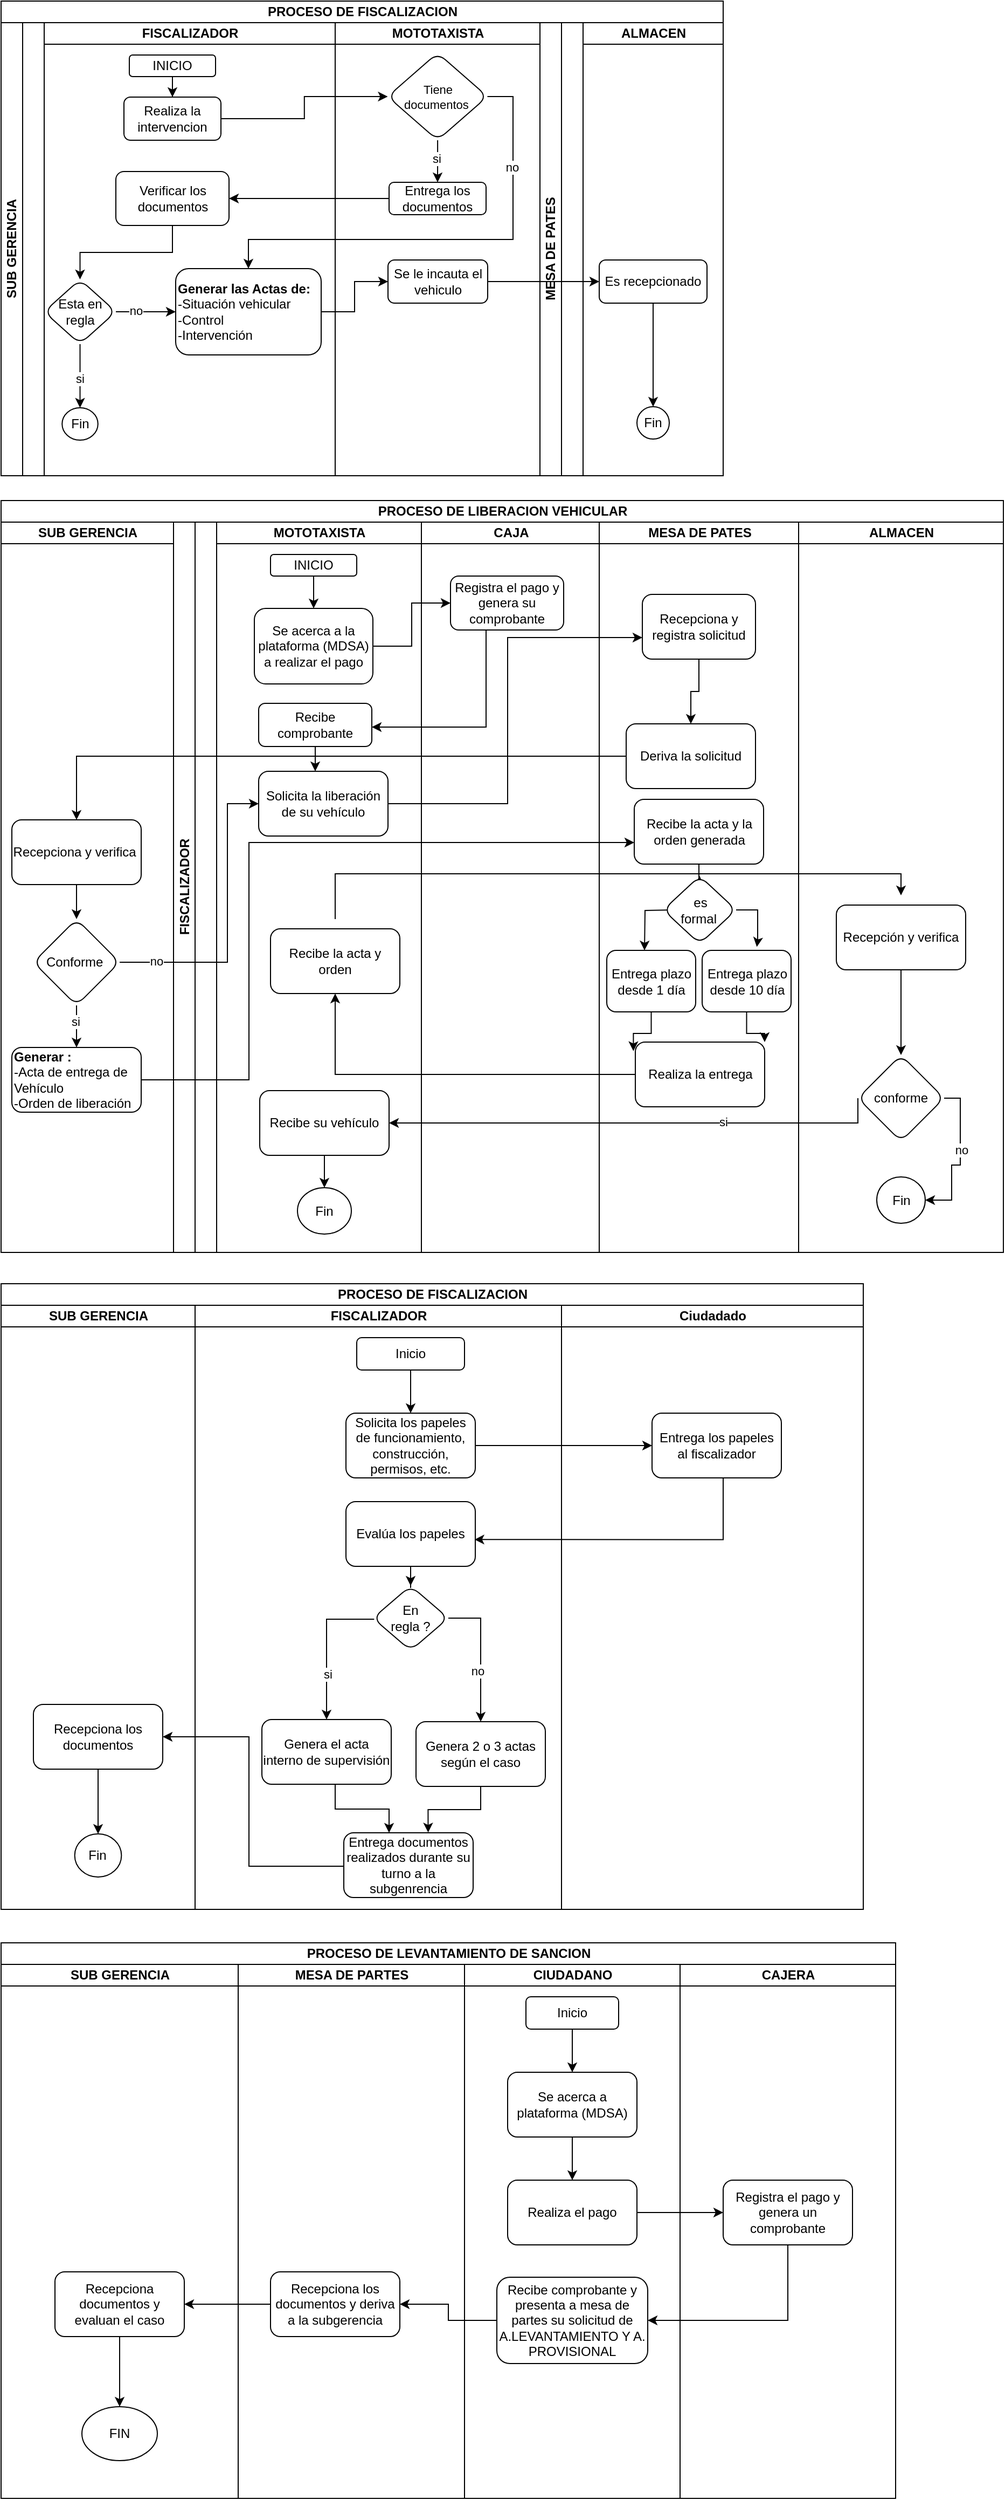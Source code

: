 <mxfile version="21.7.5" type="github">
  <diagram id="kgpKYQtTHZ0yAKxKKP6v" name="Page-1">
    <mxGraphModel dx="1320" dy="1777" grid="1" gridSize="10" guides="1" tooltips="1" connect="1" arrows="1" fold="1" page="1" pageScale="1" pageWidth="850" pageHeight="1100" math="0" shadow="0">
      <root>
        <mxCell id="0" />
        <mxCell id="1" parent="0" />
        <mxCell id="HwZoV1itRJIIL3aCf-NI-1" value="PROCESO DE FISCALIZACION" style="swimlane;childLayout=stackLayout;resizeParent=1;resizeParentMax=0;startSize=20;html=1;" parent="1" vertex="1">
          <mxGeometry x="80" y="-1080" width="670" height="440" as="geometry" />
        </mxCell>
        <mxCell id="HwZoV1itRJIIL3aCf-NI-2" value="SUB GERENCIA" style="swimlane;startSize=20;html=1;" parent="HwZoV1itRJIIL3aCf-NI-1" vertex="1" collapsed="1">
          <mxGeometry y="20" width="40" height="420" as="geometry">
            <mxRectangle y="20" width="140" height="420" as="alternateBounds" />
          </mxGeometry>
        </mxCell>
        <mxCell id="HwZoV1itRJIIL3aCf-NI-3" value="FISCALIZADOR" style="swimlane;startSize=20;html=1;" parent="HwZoV1itRJIIL3aCf-NI-1" vertex="1">
          <mxGeometry x="40" y="20" width="270" height="420" as="geometry" />
        </mxCell>
        <mxCell id="HwZoV1itRJIIL3aCf-NI-17" value="" style="edgeStyle=orthogonalEdgeStyle;rounded=0;orthogonalLoop=1;jettySize=auto;html=1;" parent="HwZoV1itRJIIL3aCf-NI-3" source="HwZoV1itRJIIL3aCf-NI-12" target="HwZoV1itRJIIL3aCf-NI-16" edge="1">
          <mxGeometry relative="1" as="geometry" />
        </mxCell>
        <mxCell id="HwZoV1itRJIIL3aCf-NI-12" value="INICIO" style="rounded=1;whiteSpace=wrap;html=1;" parent="HwZoV1itRJIIL3aCf-NI-3" vertex="1">
          <mxGeometry x="79" y="30" width="80" height="20" as="geometry" />
        </mxCell>
        <mxCell id="HwZoV1itRJIIL3aCf-NI-16" value="Realiza la intervencion" style="whiteSpace=wrap;html=1;rounded=1;" parent="HwZoV1itRJIIL3aCf-NI-3" vertex="1">
          <mxGeometry x="74" y="69" width="90" height="40" as="geometry" />
        </mxCell>
        <mxCell id="HwZoV1itRJIIL3aCf-NI-26" value="" style="edgeStyle=orthogonalEdgeStyle;rounded=0;orthogonalLoop=1;jettySize=auto;html=1;" parent="HwZoV1itRJIIL3aCf-NI-3" source="HwZoV1itRJIIL3aCf-NI-23" target="HwZoV1itRJIIL3aCf-NI-25" edge="1">
          <mxGeometry relative="1" as="geometry" />
        </mxCell>
        <mxCell id="HwZoV1itRJIIL3aCf-NI-23" value="Verificar los documentos" style="whiteSpace=wrap;html=1;rounded=1;" parent="HwZoV1itRJIIL3aCf-NI-3" vertex="1">
          <mxGeometry x="66.5" y="138" width="105" height="50" as="geometry" />
        </mxCell>
        <mxCell id="HwZoV1itRJIIL3aCf-NI-38" value="" style="edgeStyle=orthogonalEdgeStyle;rounded=0;orthogonalLoop=1;jettySize=auto;html=1;" parent="HwZoV1itRJIIL3aCf-NI-3" source="HwZoV1itRJIIL3aCf-NI-25" target="HwZoV1itRJIIL3aCf-NI-37" edge="1">
          <mxGeometry relative="1" as="geometry" />
        </mxCell>
        <mxCell id="HwZoV1itRJIIL3aCf-NI-39" value="si" style="edgeLabel;html=1;align=center;verticalAlign=middle;resizable=0;points=[];" parent="HwZoV1itRJIIL3aCf-NI-38" vertex="1" connectable="0">
          <mxGeometry x="0.072" y="-1" relative="1" as="geometry">
            <mxPoint as="offset" />
          </mxGeometry>
        </mxCell>
        <mxCell id="HwZoV1itRJIIL3aCf-NI-41" value="" style="edgeStyle=orthogonalEdgeStyle;rounded=0;orthogonalLoop=1;jettySize=auto;html=1;" parent="HwZoV1itRJIIL3aCf-NI-3" source="HwZoV1itRJIIL3aCf-NI-25" target="HwZoV1itRJIIL3aCf-NI-40" edge="1">
          <mxGeometry relative="1" as="geometry" />
        </mxCell>
        <mxCell id="HwZoV1itRJIIL3aCf-NI-42" value="no" style="edgeLabel;html=1;align=center;verticalAlign=middle;resizable=0;points=[];" parent="HwZoV1itRJIIL3aCf-NI-41" vertex="1" connectable="0">
          <mxGeometry x="-0.347" y="1" relative="1" as="geometry">
            <mxPoint as="offset" />
          </mxGeometry>
        </mxCell>
        <mxCell id="HwZoV1itRJIIL3aCf-NI-25" value="Esta en&lt;br&gt;&amp;nbsp;regla&amp;nbsp;" style="rhombus;whiteSpace=wrap;html=1;rounded=1;" parent="HwZoV1itRJIIL3aCf-NI-3" vertex="1">
          <mxGeometry y="238" width="66.5" height="60" as="geometry" />
        </mxCell>
        <mxCell id="HwZoV1itRJIIL3aCf-NI-37" value="Fin" style="ellipse;whiteSpace=wrap;html=1;rounded=1;" parent="HwZoV1itRJIIL3aCf-NI-3" vertex="1">
          <mxGeometry x="16.63" y="357" width="33.25" height="30" as="geometry" />
        </mxCell>
        <mxCell id="HwZoV1itRJIIL3aCf-NI-40" value="&lt;b&gt;Generar las Actas de:&lt;br&gt;&lt;/b&gt;-Situación vehicular&lt;br&gt;-Control&lt;br&gt;-Intervención" style="whiteSpace=wrap;html=1;rounded=1;align=left;" parent="HwZoV1itRJIIL3aCf-NI-3" vertex="1">
          <mxGeometry x="122" y="228" width="135" height="80" as="geometry" />
        </mxCell>
        <mxCell id="HwZoV1itRJIIL3aCf-NI-4" value="MOTOTAXISTA" style="swimlane;startSize=20;html=1;" parent="HwZoV1itRJIIL3aCf-NI-1" vertex="1">
          <mxGeometry x="310" y="20" width="190" height="420" as="geometry" />
        </mxCell>
        <mxCell id="HwZoV1itRJIIL3aCf-NI-18" value="Entrega los documentos" style="whiteSpace=wrap;html=1;rounded=1;" parent="HwZoV1itRJIIL3aCf-NI-4" vertex="1">
          <mxGeometry x="50" y="148" width="90" height="30" as="geometry" />
        </mxCell>
        <mxCell id="HwZoV1itRJIIL3aCf-NI-31" style="edgeStyle=orthogonalEdgeStyle;rounded=0;orthogonalLoop=1;jettySize=auto;html=1;entryX=0.5;entryY=0;entryDx=0;entryDy=0;" parent="HwZoV1itRJIIL3aCf-NI-4" source="HwZoV1itRJIIL3aCf-NI-28" target="HwZoV1itRJIIL3aCf-NI-18" edge="1">
          <mxGeometry relative="1" as="geometry" />
        </mxCell>
        <mxCell id="HwZoV1itRJIIL3aCf-NI-33" value="si" style="edgeLabel;html=1;align=center;verticalAlign=middle;resizable=0;points=[];" parent="HwZoV1itRJIIL3aCf-NI-31" vertex="1" connectable="0">
          <mxGeometry x="-0.137" y="-1" relative="1" as="geometry">
            <mxPoint as="offset" />
          </mxGeometry>
        </mxCell>
        <mxCell id="HwZoV1itRJIIL3aCf-NI-28" value="&lt;font style=&quot;font-size: 11px;&quot;&gt;Tiene documentos&amp;nbsp;&lt;/font&gt;" style="rhombus;whiteSpace=wrap;html=1;rounded=1;fontSize=11;" parent="HwZoV1itRJIIL3aCf-NI-4" vertex="1">
          <mxGeometry x="48.75" y="28" width="92.5" height="81" as="geometry" />
        </mxCell>
        <mxCell id="HwZoV1itRJIIL3aCf-NI-43" value="Se le incauta el vehiculo" style="whiteSpace=wrap;html=1;align=center;rounded=1;" parent="HwZoV1itRJIIL3aCf-NI-4" vertex="1">
          <mxGeometry x="49" y="220" width="92.5" height="40" as="geometry" />
        </mxCell>
        <mxCell id="HwZoV1itRJIIL3aCf-NI-10" value="MESA DE PATES" style="swimlane;startSize=20;html=1;verticalAlign=middle;" parent="HwZoV1itRJIIL3aCf-NI-1" vertex="1" collapsed="1">
          <mxGeometry x="500" y="20" width="40" height="420" as="geometry">
            <mxRectangle x="500" y="20" width="130" height="420" as="alternateBounds" />
          </mxGeometry>
        </mxCell>
        <mxCell id="HwZoV1itRJIIL3aCf-NI-11" value="ALMACEN" style="swimlane;startSize=20;html=1;" parent="HwZoV1itRJIIL3aCf-NI-1" vertex="1">
          <mxGeometry x="540" y="20" width="130" height="420" as="geometry" />
        </mxCell>
        <mxCell id="HwZoV1itRJIIL3aCf-NI-48" value="" style="edgeStyle=orthogonalEdgeStyle;rounded=0;orthogonalLoop=1;jettySize=auto;html=1;" parent="HwZoV1itRJIIL3aCf-NI-11" source="HwZoV1itRJIIL3aCf-NI-45" target="HwZoV1itRJIIL3aCf-NI-47" edge="1">
          <mxGeometry relative="1" as="geometry" />
        </mxCell>
        <mxCell id="HwZoV1itRJIIL3aCf-NI-45" value="Es recepcionado" style="whiteSpace=wrap;html=1;rounded=1;" parent="HwZoV1itRJIIL3aCf-NI-11" vertex="1">
          <mxGeometry x="15" y="220" width="100" height="40" as="geometry" />
        </mxCell>
        <mxCell id="HwZoV1itRJIIL3aCf-NI-47" value="Fin" style="ellipse;whiteSpace=wrap;html=1;rounded=1;" parent="HwZoV1itRJIIL3aCf-NI-11" vertex="1">
          <mxGeometry x="50" y="356" width="30" height="30" as="geometry" />
        </mxCell>
        <mxCell id="HwZoV1itRJIIL3aCf-NI-29" value="" style="edgeStyle=orthogonalEdgeStyle;rounded=0;orthogonalLoop=1;jettySize=auto;html=1;" parent="HwZoV1itRJIIL3aCf-NI-1" source="HwZoV1itRJIIL3aCf-NI-16" target="HwZoV1itRJIIL3aCf-NI-28" edge="1">
          <mxGeometry relative="1" as="geometry" />
        </mxCell>
        <mxCell id="HwZoV1itRJIIL3aCf-NI-32" style="edgeStyle=orthogonalEdgeStyle;rounded=0;orthogonalLoop=1;jettySize=auto;html=1;entryX=1;entryY=0.5;entryDx=0;entryDy=0;" parent="HwZoV1itRJIIL3aCf-NI-1" source="HwZoV1itRJIIL3aCf-NI-18" target="HwZoV1itRJIIL3aCf-NI-23" edge="1">
          <mxGeometry relative="1" as="geometry" />
        </mxCell>
        <mxCell id="HwZoV1itRJIIL3aCf-NI-44" value="" style="edgeStyle=orthogonalEdgeStyle;rounded=0;orthogonalLoop=1;jettySize=auto;html=1;" parent="HwZoV1itRJIIL3aCf-NI-1" source="HwZoV1itRJIIL3aCf-NI-40" target="HwZoV1itRJIIL3aCf-NI-43" edge="1">
          <mxGeometry relative="1" as="geometry" />
        </mxCell>
        <mxCell id="HwZoV1itRJIIL3aCf-NI-46" value="" style="edgeStyle=orthogonalEdgeStyle;rounded=0;orthogonalLoop=1;jettySize=auto;html=1;" parent="HwZoV1itRJIIL3aCf-NI-1" source="HwZoV1itRJIIL3aCf-NI-43" target="HwZoV1itRJIIL3aCf-NI-45" edge="1">
          <mxGeometry relative="1" as="geometry" />
        </mxCell>
        <mxCell id="HwZoV1itRJIIL3aCf-NI-49" style="edgeStyle=orthogonalEdgeStyle;rounded=0;orthogonalLoop=1;jettySize=auto;html=1;entryX=0.5;entryY=0;entryDx=0;entryDy=0;exitX=1;exitY=0.5;exitDx=0;exitDy=0;" parent="HwZoV1itRJIIL3aCf-NI-1" source="HwZoV1itRJIIL3aCf-NI-28" target="HwZoV1itRJIIL3aCf-NI-40" edge="1">
          <mxGeometry relative="1" as="geometry">
            <Array as="points">
              <mxPoint x="475" y="89" />
              <mxPoint x="475" y="221" />
              <mxPoint x="230" y="221" />
            </Array>
          </mxGeometry>
        </mxCell>
        <mxCell id="HwZoV1itRJIIL3aCf-NI-50" value="no" style="edgeLabel;html=1;align=center;verticalAlign=middle;resizable=0;points=[];" parent="HwZoV1itRJIIL3aCf-NI-49" vertex="1" connectable="0">
          <mxGeometry x="-0.586" y="-1" relative="1" as="geometry">
            <mxPoint as="offset" />
          </mxGeometry>
        </mxCell>
        <mxCell id="HwZoV1itRJIIL3aCf-NI-51" value="PROCESO DE LIBERACION VEHICULAR" style="swimlane;childLayout=stackLayout;resizeParent=1;resizeParentMax=0;startSize=20;html=1;" parent="1" vertex="1">
          <mxGeometry x="80" y="-617" width="930" height="697" as="geometry" />
        </mxCell>
        <mxCell id="HwZoV1itRJIIL3aCf-NI-52" value="SUB GERENCIA" style="swimlane;startSize=20;html=1;" parent="HwZoV1itRJIIL3aCf-NI-51" vertex="1">
          <mxGeometry y="20" width="160" height="677" as="geometry">
            <mxRectangle y="20" width="40" height="650" as="alternateBounds" />
          </mxGeometry>
        </mxCell>
        <mxCell id="HwZoV1itRJIIL3aCf-NI-103" value="" style="edgeStyle=orthogonalEdgeStyle;rounded=0;orthogonalLoop=1;jettySize=auto;html=1;" parent="HwZoV1itRJIIL3aCf-NI-52" source="HwZoV1itRJIIL3aCf-NI-100" target="HwZoV1itRJIIL3aCf-NI-102" edge="1">
          <mxGeometry relative="1" as="geometry" />
        </mxCell>
        <mxCell id="HwZoV1itRJIIL3aCf-NI-100" value="Recepciona y verifica&amp;nbsp;" style="whiteSpace=wrap;html=1;rounded=1;" parent="HwZoV1itRJIIL3aCf-NI-52" vertex="1">
          <mxGeometry x="10" y="276" width="120" height="60" as="geometry" />
        </mxCell>
        <mxCell id="HwZoV1itRJIIL3aCf-NI-102" value="Conforme&amp;nbsp;" style="rhombus;whiteSpace=wrap;html=1;rounded=1;" parent="HwZoV1itRJIIL3aCf-NI-52" vertex="1">
          <mxGeometry x="30" y="368" width="80" height="80" as="geometry" />
        </mxCell>
        <mxCell id="HwZoV1itRJIIL3aCf-NI-104" value="&lt;b&gt;Generar :&lt;br&gt;&lt;/b&gt;-Acta de entrega de Vehículo&lt;br&gt;-Orden de liberación" style="whiteSpace=wrap;html=1;rounded=1;align=left;" parent="HwZoV1itRJIIL3aCf-NI-52" vertex="1">
          <mxGeometry x="10" y="487" width="120" height="60" as="geometry" />
        </mxCell>
        <mxCell id="HwZoV1itRJIIL3aCf-NI-105" value="" style="edgeStyle=orthogonalEdgeStyle;rounded=0;orthogonalLoop=1;jettySize=auto;html=1;" parent="HwZoV1itRJIIL3aCf-NI-52" source="HwZoV1itRJIIL3aCf-NI-102" target="HwZoV1itRJIIL3aCf-NI-104" edge="1">
          <mxGeometry relative="1" as="geometry" />
        </mxCell>
        <mxCell id="HwZoV1itRJIIL3aCf-NI-106" value="si" style="edgeLabel;html=1;align=center;verticalAlign=middle;resizable=0;points=[];" parent="HwZoV1itRJIIL3aCf-NI-105" vertex="1" connectable="0">
          <mxGeometry x="-0.281" y="-1" relative="1" as="geometry">
            <mxPoint as="offset" />
          </mxGeometry>
        </mxCell>
        <mxCell id="HwZoV1itRJIIL3aCf-NI-53" value="FISCALIZADOR" style="swimlane;startSize=20;html=1;" parent="HwZoV1itRJIIL3aCf-NI-51" vertex="1" collapsed="1">
          <mxGeometry x="160" y="20" width="40" height="677" as="geometry">
            <mxRectangle x="40" y="20" width="270" height="420" as="alternateBounds" />
          </mxGeometry>
        </mxCell>
        <mxCell id="HwZoV1itRJIIL3aCf-NI-66" value="MOTOTAXISTA" style="swimlane;startSize=20;html=1;" parent="HwZoV1itRJIIL3aCf-NI-51" vertex="1">
          <mxGeometry x="200" y="20" width="190" height="677" as="geometry" />
        </mxCell>
        <mxCell id="HwZoV1itRJIIL3aCf-NI-89" value="" style="edgeStyle=orthogonalEdgeStyle;rounded=0;orthogonalLoop=1;jettySize=auto;html=1;" parent="HwZoV1itRJIIL3aCf-NI-66" source="HwZoV1itRJIIL3aCf-NI-83" target="HwZoV1itRJIIL3aCf-NI-88" edge="1">
          <mxGeometry relative="1" as="geometry" />
        </mxCell>
        <mxCell id="HwZoV1itRJIIL3aCf-NI-83" value="INICIO" style="rounded=1;whiteSpace=wrap;html=1;" parent="HwZoV1itRJIIL3aCf-NI-66" vertex="1">
          <mxGeometry x="50" y="30" width="80" height="20" as="geometry" />
        </mxCell>
        <mxCell id="HwZoV1itRJIIL3aCf-NI-88" value="Se acerca a la plataforma (MDSA) a realizar el pago" style="whiteSpace=wrap;html=1;rounded=1;" parent="HwZoV1itRJIIL3aCf-NI-66" vertex="1">
          <mxGeometry x="35" y="80" width="110" height="70" as="geometry" />
        </mxCell>
        <mxCell id="HwZoV1itRJIIL3aCf-NI-92" value="Recibe &lt;br&gt;comprobante" style="whiteSpace=wrap;html=1;rounded=1;" parent="HwZoV1itRJIIL3aCf-NI-66" vertex="1">
          <mxGeometry x="39" y="168" width="105" height="40" as="geometry" />
        </mxCell>
        <mxCell id="HwZoV1itRJIIL3aCf-NI-94" value="Solicita la liberación de su vehículo" style="whiteSpace=wrap;html=1;rounded=1;" parent="HwZoV1itRJIIL3aCf-NI-66" vertex="1">
          <mxGeometry x="39" y="231" width="120" height="60" as="geometry" />
        </mxCell>
        <mxCell id="HwZoV1itRJIIL3aCf-NI-95" value="" style="edgeStyle=orthogonalEdgeStyle;rounded=0;orthogonalLoop=1;jettySize=auto;html=1;" parent="HwZoV1itRJIIL3aCf-NI-66" source="HwZoV1itRJIIL3aCf-NI-92" target="HwZoV1itRJIIL3aCf-NI-94" edge="1">
          <mxGeometry relative="1" as="geometry">
            <Array as="points">
              <mxPoint x="91" y="290" />
            </Array>
          </mxGeometry>
        </mxCell>
        <mxCell id="HwZoV1itRJIIL3aCf-NI-117" value="" style="edgeStyle=orthogonalEdgeStyle;rounded=0;orthogonalLoop=1;jettySize=auto;html=1;" parent="HwZoV1itRJIIL3aCf-NI-66" source="HwZoV1itRJIIL3aCf-NI-113" target="HwZoV1itRJIIL3aCf-NI-116" edge="1">
          <mxGeometry relative="1" as="geometry" />
        </mxCell>
        <mxCell id="HwZoV1itRJIIL3aCf-NI-113" value="Recibe su vehículo" style="whiteSpace=wrap;html=1;rounded=1;" parent="HwZoV1itRJIIL3aCf-NI-66" vertex="1">
          <mxGeometry x="40" y="527" width="120" height="60" as="geometry" />
        </mxCell>
        <mxCell id="HwZoV1itRJIIL3aCf-NI-116" value="Fin" style="ellipse;whiteSpace=wrap;html=1;rounded=1;" parent="HwZoV1itRJIIL3aCf-NI-66" vertex="1">
          <mxGeometry x="75" y="617" width="50" height="43" as="geometry" />
        </mxCell>
        <mxCell id="HwZoV1itRJIIL3aCf-NI-127" value="Recibe la acta y orden" style="whiteSpace=wrap;html=1;rounded=1;" parent="HwZoV1itRJIIL3aCf-NI-66" vertex="1">
          <mxGeometry x="50" y="377" width="120" height="60" as="geometry" />
        </mxCell>
        <mxCell id="HwZoV1itRJIIL3aCf-NI-72" value="CAJA" style="swimlane;startSize=20;html=1;verticalAlign=middle;" parent="HwZoV1itRJIIL3aCf-NI-51" vertex="1">
          <mxGeometry x="390" y="20" width="165" height="677" as="geometry">
            <mxRectangle x="500" y="20" width="40" height="420" as="alternateBounds" />
          </mxGeometry>
        </mxCell>
        <mxCell id="HwZoV1itRJIIL3aCf-NI-90" value="Registra el pago y genera su comprobante" style="whiteSpace=wrap;html=1;rounded=1;" parent="HwZoV1itRJIIL3aCf-NI-72" vertex="1">
          <mxGeometry x="27" y="50" width="105" height="50" as="geometry" />
        </mxCell>
        <mxCell id="HwZoV1itRJIIL3aCf-NI-140" style="edgeStyle=orthogonalEdgeStyle;rounded=0;orthogonalLoop=1;jettySize=auto;html=1;entryX=0.5;entryY=0;entryDx=0;entryDy=0;" parent="HwZoV1itRJIIL3aCf-NI-72" edge="1">
          <mxGeometry relative="1" as="geometry">
            <mxPoint x="-80" y="368" as="sourcePoint" />
            <mxPoint x="445" y="346" as="targetPoint" />
            <Array as="points">
              <mxPoint x="-80" y="326" />
              <mxPoint x="445" y="326" />
            </Array>
          </mxGeometry>
        </mxCell>
        <mxCell id="HwZoV1itRJIIL3aCf-NI-73" value="MESA DE PATES" style="swimlane;startSize=20;html=1;" parent="HwZoV1itRJIIL3aCf-NI-51" vertex="1">
          <mxGeometry x="555" y="20" width="185" height="677" as="geometry" />
        </mxCell>
        <mxCell id="HwZoV1itRJIIL3aCf-NI-99" value="" style="edgeStyle=orthogonalEdgeStyle;rounded=0;orthogonalLoop=1;jettySize=auto;html=1;" parent="HwZoV1itRJIIL3aCf-NI-73" source="HwZoV1itRJIIL3aCf-NI-96" target="HwZoV1itRJIIL3aCf-NI-98" edge="1">
          <mxGeometry relative="1" as="geometry" />
        </mxCell>
        <mxCell id="HwZoV1itRJIIL3aCf-NI-96" value="Recepciona y registra solicitud" style="whiteSpace=wrap;html=1;rounded=1;" parent="HwZoV1itRJIIL3aCf-NI-73" vertex="1">
          <mxGeometry x="40" y="67" width="105" height="60" as="geometry" />
        </mxCell>
        <mxCell id="HwZoV1itRJIIL3aCf-NI-98" value="Deriva la solicitud" style="whiteSpace=wrap;html=1;rounded=1;" parent="HwZoV1itRJIIL3aCf-NI-73" vertex="1">
          <mxGeometry x="25" y="187" width="120" height="60" as="geometry" />
        </mxCell>
        <mxCell id="HwZoV1itRJIIL3aCf-NI-130" value="" style="edgeStyle=orthogonalEdgeStyle;rounded=0;orthogonalLoop=1;jettySize=auto;html=1;" parent="HwZoV1itRJIIL3aCf-NI-73" source="HwZoV1itRJIIL3aCf-NI-107" target="HwZoV1itRJIIL3aCf-NI-129" edge="1">
          <mxGeometry relative="1" as="geometry" />
        </mxCell>
        <mxCell id="HwZoV1itRJIIL3aCf-NI-107" value="Recibe la acta y la orden generada" style="whiteSpace=wrap;html=1;align=center;rounded=1;" parent="HwZoV1itRJIIL3aCf-NI-73" vertex="1">
          <mxGeometry x="32.5" y="257" width="120" height="60" as="geometry" />
        </mxCell>
        <mxCell id="HwZoV1itRJIIL3aCf-NI-125" value="Realiza la entrega" style="whiteSpace=wrap;html=1;rounded=1;" parent="HwZoV1itRJIIL3aCf-NI-73" vertex="1">
          <mxGeometry x="33.5" y="482" width="120" height="60" as="geometry" />
        </mxCell>
        <mxCell id="HwZoV1itRJIIL3aCf-NI-133" style="edgeStyle=orthogonalEdgeStyle;rounded=0;orthogonalLoop=1;jettySize=auto;html=1;exitX=0;exitY=0.5;exitDx=0;exitDy=0;" parent="HwZoV1itRJIIL3aCf-NI-73" edge="1">
          <mxGeometry relative="1" as="geometry">
            <mxPoint x="68.5" y="359.5" as="sourcePoint" />
            <mxPoint x="42" y="397" as="targetPoint" />
          </mxGeometry>
        </mxCell>
        <mxCell id="HwZoV1itRJIIL3aCf-NI-135" style="edgeStyle=orthogonalEdgeStyle;rounded=0;orthogonalLoop=1;jettySize=auto;html=1;entryX=0.615;entryY=-0.056;entryDx=0;entryDy=0;entryPerimeter=0;" parent="HwZoV1itRJIIL3aCf-NI-73" source="HwZoV1itRJIIL3aCf-NI-129" target="HwZoV1itRJIIL3aCf-NI-134" edge="1">
          <mxGeometry relative="1" as="geometry">
            <mxPoint x="145" y="387" as="targetPoint" />
            <Array as="points">
              <mxPoint x="147" y="360" />
              <mxPoint x="147" y="388" />
              <mxPoint x="146" y="388" />
            </Array>
          </mxGeometry>
        </mxCell>
        <mxCell id="HwZoV1itRJIIL3aCf-NI-129" value="es &lt;br&gt;formal&amp;nbsp;" style="rhombus;whiteSpace=wrap;html=1;rounded=1;" parent="HwZoV1itRJIIL3aCf-NI-73" vertex="1">
          <mxGeometry x="59.5" y="328" width="67.5" height="63" as="geometry" />
        </mxCell>
        <mxCell id="HwZoV1itRJIIL3aCf-NI-139" style="edgeStyle=orthogonalEdgeStyle;rounded=0;orthogonalLoop=1;jettySize=auto;html=1;entryX=-0.015;entryY=0.139;entryDx=0;entryDy=0;entryPerimeter=0;" parent="HwZoV1itRJIIL3aCf-NI-73" source="HwZoV1itRJIIL3aCf-NI-131" target="HwZoV1itRJIIL3aCf-NI-125" edge="1">
          <mxGeometry relative="1" as="geometry" />
        </mxCell>
        <mxCell id="HwZoV1itRJIIL3aCf-NI-131" value="Entrega plazo &lt;br&gt;desde 1 día" style="whiteSpace=wrap;html=1;rounded=1;" parent="HwZoV1itRJIIL3aCf-NI-73" vertex="1">
          <mxGeometry x="7" y="397" width="82.5" height="57" as="geometry" />
        </mxCell>
        <mxCell id="HwZoV1itRJIIL3aCf-NI-138" style="edgeStyle=orthogonalEdgeStyle;rounded=0;orthogonalLoop=1;jettySize=auto;html=1;entryX=1;entryY=0;entryDx=0;entryDy=0;" parent="HwZoV1itRJIIL3aCf-NI-73" source="HwZoV1itRJIIL3aCf-NI-134" target="HwZoV1itRJIIL3aCf-NI-125" edge="1">
          <mxGeometry relative="1" as="geometry" />
        </mxCell>
        <mxCell id="HwZoV1itRJIIL3aCf-NI-134" value="Entrega plazo &lt;br&gt;desde 10 día" style="whiteSpace=wrap;html=1;rounded=1;" parent="HwZoV1itRJIIL3aCf-NI-73" vertex="1">
          <mxGeometry x="95.5" y="397" width="82.5" height="57" as="geometry" />
        </mxCell>
        <mxCell id="HwZoV1itRJIIL3aCf-NI-86" value="ALMACEN" style="swimlane;startSize=20;html=1;" parent="HwZoV1itRJIIL3aCf-NI-51" vertex="1">
          <mxGeometry x="740" y="20" width="190" height="677" as="geometry">
            <mxRectangle x="670" y="20" width="40" height="670" as="alternateBounds" />
          </mxGeometry>
        </mxCell>
        <mxCell id="HwZoV1itRJIIL3aCf-NI-112" value="" style="edgeStyle=orthogonalEdgeStyle;rounded=0;orthogonalLoop=1;jettySize=auto;html=1;" parent="HwZoV1itRJIIL3aCf-NI-86" source="HwZoV1itRJIIL3aCf-NI-109" target="HwZoV1itRJIIL3aCf-NI-111" edge="1">
          <mxGeometry relative="1" as="geometry" />
        </mxCell>
        <mxCell id="HwZoV1itRJIIL3aCf-NI-109" value="Recepción y verifica" style="whiteSpace=wrap;html=1;rounded=1;" parent="HwZoV1itRJIIL3aCf-NI-86" vertex="1">
          <mxGeometry x="35" y="355" width="120" height="60" as="geometry" />
        </mxCell>
        <mxCell id="HwZoV1itRJIIL3aCf-NI-119" value="" style="edgeStyle=orthogonalEdgeStyle;rounded=0;orthogonalLoop=1;jettySize=auto;html=1;" parent="HwZoV1itRJIIL3aCf-NI-86" source="HwZoV1itRJIIL3aCf-NI-111" target="HwZoV1itRJIIL3aCf-NI-118" edge="1">
          <mxGeometry relative="1" as="geometry">
            <Array as="points">
              <mxPoint x="150" y="534" />
              <mxPoint x="150" y="596" />
              <mxPoint x="142" y="596" />
            </Array>
          </mxGeometry>
        </mxCell>
        <mxCell id="HwZoV1itRJIIL3aCf-NI-120" value="no" style="edgeLabel;html=1;align=center;verticalAlign=middle;resizable=0;points=[];" parent="HwZoV1itRJIIL3aCf-NI-119" vertex="1" connectable="0">
          <mxGeometry x="-0.114" y="1" relative="1" as="geometry">
            <mxPoint as="offset" />
          </mxGeometry>
        </mxCell>
        <mxCell id="HwZoV1itRJIIL3aCf-NI-111" value="conforme" style="rhombus;whiteSpace=wrap;html=1;rounded=1;" parent="HwZoV1itRJIIL3aCf-NI-86" vertex="1">
          <mxGeometry x="55" y="494" width="80" height="80" as="geometry" />
        </mxCell>
        <mxCell id="HwZoV1itRJIIL3aCf-NI-118" value="Fin" style="ellipse;whiteSpace=wrap;html=1;rounded=1;" parent="HwZoV1itRJIIL3aCf-NI-86" vertex="1">
          <mxGeometry x="72.5" y="607" width="45" height="43" as="geometry" />
        </mxCell>
        <mxCell id="HwZoV1itRJIIL3aCf-NI-91" value="" style="edgeStyle=orthogonalEdgeStyle;rounded=0;orthogonalLoop=1;jettySize=auto;html=1;" parent="HwZoV1itRJIIL3aCf-NI-51" source="HwZoV1itRJIIL3aCf-NI-88" target="HwZoV1itRJIIL3aCf-NI-90" edge="1">
          <mxGeometry relative="1" as="geometry" />
        </mxCell>
        <mxCell id="HwZoV1itRJIIL3aCf-NI-93" value="" style="edgeStyle=orthogonalEdgeStyle;rounded=0;orthogonalLoop=1;jettySize=auto;html=1;" parent="HwZoV1itRJIIL3aCf-NI-51" source="HwZoV1itRJIIL3aCf-NI-90" target="HwZoV1itRJIIL3aCf-NI-92" edge="1">
          <mxGeometry relative="1" as="geometry">
            <Array as="points">
              <mxPoint x="450" y="210" />
            </Array>
          </mxGeometry>
        </mxCell>
        <mxCell id="HwZoV1itRJIIL3aCf-NI-97" value="" style="edgeStyle=orthogonalEdgeStyle;rounded=0;orthogonalLoop=1;jettySize=auto;html=1;" parent="HwZoV1itRJIIL3aCf-NI-51" source="HwZoV1itRJIIL3aCf-NI-94" target="HwZoV1itRJIIL3aCf-NI-96" edge="1">
          <mxGeometry relative="1" as="geometry">
            <Array as="points">
              <mxPoint x="470" y="281" />
              <mxPoint x="470" y="127" />
            </Array>
          </mxGeometry>
        </mxCell>
        <mxCell id="HwZoV1itRJIIL3aCf-NI-101" value="" style="edgeStyle=orthogonalEdgeStyle;rounded=0;orthogonalLoop=1;jettySize=auto;html=1;" parent="HwZoV1itRJIIL3aCf-NI-51" source="HwZoV1itRJIIL3aCf-NI-98" target="HwZoV1itRJIIL3aCf-NI-100" edge="1">
          <mxGeometry relative="1" as="geometry" />
        </mxCell>
        <mxCell id="HwZoV1itRJIIL3aCf-NI-108" value="" style="edgeStyle=orthogonalEdgeStyle;rounded=0;orthogonalLoop=1;jettySize=auto;html=1;" parent="HwZoV1itRJIIL3aCf-NI-51" source="HwZoV1itRJIIL3aCf-NI-104" target="HwZoV1itRJIIL3aCf-NI-107" edge="1">
          <mxGeometry relative="1" as="geometry">
            <Array as="points">
              <mxPoint x="230" y="537" />
              <mxPoint x="230" y="317" />
            </Array>
          </mxGeometry>
        </mxCell>
        <mxCell id="HwZoV1itRJIIL3aCf-NI-114" value="" style="edgeStyle=orthogonalEdgeStyle;rounded=0;orthogonalLoop=1;jettySize=auto;html=1;exitX=0;exitY=0.5;exitDx=0;exitDy=0;" parent="HwZoV1itRJIIL3aCf-NI-51" source="HwZoV1itRJIIL3aCf-NI-111" target="HwZoV1itRJIIL3aCf-NI-113" edge="1">
          <mxGeometry relative="1" as="geometry">
            <Array as="points">
              <mxPoint x="795" y="577" />
            </Array>
          </mxGeometry>
        </mxCell>
        <mxCell id="HwZoV1itRJIIL3aCf-NI-115" value="si" style="edgeLabel;html=1;align=center;verticalAlign=middle;resizable=0;points=[];" parent="HwZoV1itRJIIL3aCf-NI-114" vertex="1" connectable="0">
          <mxGeometry x="-0.352" y="-1" relative="1" as="geometry">
            <mxPoint as="offset" />
          </mxGeometry>
        </mxCell>
        <mxCell id="HwZoV1itRJIIL3aCf-NI-121" style="edgeStyle=orthogonalEdgeStyle;rounded=0;orthogonalLoop=1;jettySize=auto;html=1;entryX=0;entryY=0.5;entryDx=0;entryDy=0;" parent="HwZoV1itRJIIL3aCf-NI-51" source="HwZoV1itRJIIL3aCf-NI-102" target="HwZoV1itRJIIL3aCf-NI-94" edge="1">
          <mxGeometry relative="1" as="geometry">
            <Array as="points">
              <mxPoint x="210" y="428" />
              <mxPoint x="210" y="281" />
            </Array>
          </mxGeometry>
        </mxCell>
        <mxCell id="HwZoV1itRJIIL3aCf-NI-122" value="no" style="edgeLabel;html=1;align=center;verticalAlign=middle;resizable=0;points=[];" parent="HwZoV1itRJIIL3aCf-NI-121" vertex="1" connectable="0">
          <mxGeometry x="-0.756" y="1" relative="1" as="geometry">
            <mxPoint as="offset" />
          </mxGeometry>
        </mxCell>
        <mxCell id="HwZoV1itRJIIL3aCf-NI-128" value="" style="edgeStyle=orthogonalEdgeStyle;rounded=0;orthogonalLoop=1;jettySize=auto;html=1;" parent="HwZoV1itRJIIL3aCf-NI-51" source="HwZoV1itRJIIL3aCf-NI-125" target="HwZoV1itRJIIL3aCf-NI-127" edge="1">
          <mxGeometry relative="1" as="geometry" />
        </mxCell>
        <mxCell id="5AmXo6qm2bBkq9v1s8dd-1" value="PROCESO DE FISCALIZACION" style="swimlane;childLayout=stackLayout;resizeParent=1;resizeParentMax=0;startSize=20;html=1;" parent="1" vertex="1">
          <mxGeometry x="80.0" y="109" width="800" height="580" as="geometry" />
        </mxCell>
        <mxCell id="e1Xbbs8GcucAo_lRdb34-19" value="SUB GERENCIA" style="swimlane;startSize=20;html=1;" vertex="1" parent="5AmXo6qm2bBkq9v1s8dd-1">
          <mxGeometry y="20" width="180" height="560" as="geometry" />
        </mxCell>
        <mxCell id="e1Xbbs8GcucAo_lRdb34-35" value="" style="edgeStyle=orthogonalEdgeStyle;rounded=0;orthogonalLoop=1;jettySize=auto;html=1;" edge="1" parent="e1Xbbs8GcucAo_lRdb34-19" source="e1Xbbs8GcucAo_lRdb34-32" target="e1Xbbs8GcucAo_lRdb34-34">
          <mxGeometry relative="1" as="geometry" />
        </mxCell>
        <mxCell id="e1Xbbs8GcucAo_lRdb34-32" value="Recepciona los documentos" style="whiteSpace=wrap;html=1;rounded=1;" vertex="1" parent="e1Xbbs8GcucAo_lRdb34-19">
          <mxGeometry x="30.0" y="370" width="120" height="60" as="geometry" />
        </mxCell>
        <mxCell id="e1Xbbs8GcucAo_lRdb34-34" value="Fin" style="ellipse;whiteSpace=wrap;html=1;rounded=1;" vertex="1" parent="e1Xbbs8GcucAo_lRdb34-19">
          <mxGeometry x="68.32" y="490" width="43.37" height="40" as="geometry" />
        </mxCell>
        <mxCell id="5AmXo6qm2bBkq9v1s8dd-2" value="FISCALIZADOR" style="swimlane;startSize=20;html=1;" parent="5AmXo6qm2bBkq9v1s8dd-1" vertex="1">
          <mxGeometry x="180" y="20" width="340" height="560" as="geometry" />
        </mxCell>
        <mxCell id="e1Xbbs8GcucAo_lRdb34-3" value="" style="edgeStyle=orthogonalEdgeStyle;rounded=0;orthogonalLoop=1;jettySize=auto;html=1;" edge="1" parent="5AmXo6qm2bBkq9v1s8dd-2" source="e1Xbbs8GcucAo_lRdb34-1" target="e1Xbbs8GcucAo_lRdb34-2">
          <mxGeometry relative="1" as="geometry" />
        </mxCell>
        <mxCell id="e1Xbbs8GcucAo_lRdb34-1" value="Inicio" style="rounded=1;whiteSpace=wrap;html=1;" vertex="1" parent="5AmXo6qm2bBkq9v1s8dd-2">
          <mxGeometry x="150" y="30" width="100" height="30" as="geometry" />
        </mxCell>
        <mxCell id="e1Xbbs8GcucAo_lRdb34-2" value="Solicita los papeles de funcionamiento, construcción, permisos, etc." style="whiteSpace=wrap;html=1;rounded=1;" vertex="1" parent="5AmXo6qm2bBkq9v1s8dd-2">
          <mxGeometry x="140" y="100" width="120" height="60" as="geometry" />
        </mxCell>
        <mxCell id="e1Xbbs8GcucAo_lRdb34-16" value="" style="edgeStyle=orthogonalEdgeStyle;rounded=0;orthogonalLoop=1;jettySize=auto;html=1;" edge="1" parent="5AmXo6qm2bBkq9v1s8dd-2" source="e1Xbbs8GcucAo_lRdb34-13" target="e1Xbbs8GcucAo_lRdb34-15">
          <mxGeometry relative="1" as="geometry" />
        </mxCell>
        <mxCell id="e1Xbbs8GcucAo_lRdb34-13" value="Evalúa los papeles" style="whiteSpace=wrap;html=1;rounded=1;" vertex="1" parent="5AmXo6qm2bBkq9v1s8dd-2">
          <mxGeometry x="140" y="182" width="120" height="60" as="geometry" />
        </mxCell>
        <mxCell id="e1Xbbs8GcucAo_lRdb34-39" value="" style="edgeStyle=orthogonalEdgeStyle;rounded=0;orthogonalLoop=1;jettySize=auto;html=1;" edge="1" parent="5AmXo6qm2bBkq9v1s8dd-2" source="e1Xbbs8GcucAo_lRdb34-15" target="e1Xbbs8GcucAo_lRdb34-38">
          <mxGeometry relative="1" as="geometry">
            <Array as="points">
              <mxPoint x="265" y="290" />
            </Array>
          </mxGeometry>
        </mxCell>
        <mxCell id="e1Xbbs8GcucAo_lRdb34-40" value="no" style="edgeLabel;html=1;align=center;verticalAlign=middle;resizable=0;points=[];" vertex="1" connectable="0" parent="e1Xbbs8GcucAo_lRdb34-39">
          <mxGeometry x="0.247" y="-3" relative="1" as="geometry">
            <mxPoint as="offset" />
          </mxGeometry>
        </mxCell>
        <mxCell id="e1Xbbs8GcucAo_lRdb34-42" style="edgeStyle=orthogonalEdgeStyle;rounded=0;orthogonalLoop=1;jettySize=auto;html=1;entryX=0.5;entryY=0;entryDx=0;entryDy=0;" edge="1" parent="5AmXo6qm2bBkq9v1s8dd-2" source="e1Xbbs8GcucAo_lRdb34-15" target="e1Xbbs8GcucAo_lRdb34-17">
          <mxGeometry relative="1" as="geometry">
            <mxPoint x="120.0" y="380" as="targetPoint" />
            <Array as="points">
              <mxPoint x="122" y="291" />
            </Array>
          </mxGeometry>
        </mxCell>
        <mxCell id="e1Xbbs8GcucAo_lRdb34-43" value="si" style="edgeLabel;html=1;align=center;verticalAlign=middle;resizable=0;points=[];" vertex="1" connectable="0" parent="e1Xbbs8GcucAo_lRdb34-42">
          <mxGeometry x="0.387" y="1" relative="1" as="geometry">
            <mxPoint as="offset" />
          </mxGeometry>
        </mxCell>
        <mxCell id="e1Xbbs8GcucAo_lRdb34-15" value="En &lt;br&gt;regla ?" style="rhombus;whiteSpace=wrap;html=1;rounded=1;" vertex="1" parent="5AmXo6qm2bBkq9v1s8dd-2">
          <mxGeometry x="165" y="260" width="70" height="60" as="geometry" />
        </mxCell>
        <mxCell id="e1Xbbs8GcucAo_lRdb34-31" value="" style="edgeStyle=orthogonalEdgeStyle;rounded=0;orthogonalLoop=1;jettySize=auto;html=1;" edge="1" parent="5AmXo6qm2bBkq9v1s8dd-2" source="e1Xbbs8GcucAo_lRdb34-17" target="e1Xbbs8GcucAo_lRdb34-30">
          <mxGeometry relative="1" as="geometry">
            <Array as="points">
              <mxPoint x="130" y="467" />
              <mxPoint x="180" y="467" />
            </Array>
          </mxGeometry>
        </mxCell>
        <mxCell id="e1Xbbs8GcucAo_lRdb34-17" value="Genera el acta interno de supervisión" style="whiteSpace=wrap;html=1;rounded=1;" vertex="1" parent="5AmXo6qm2bBkq9v1s8dd-2">
          <mxGeometry x="62" y="384" width="120" height="60" as="geometry" />
        </mxCell>
        <mxCell id="e1Xbbs8GcucAo_lRdb34-30" value="Entrega documentos realizados durante su turno a la subgenrencia" style="whiteSpace=wrap;html=1;rounded=1;" vertex="1" parent="5AmXo6qm2bBkq9v1s8dd-2">
          <mxGeometry x="138" y="489" width="120" height="60" as="geometry" />
        </mxCell>
        <mxCell id="e1Xbbs8GcucAo_lRdb34-41" style="edgeStyle=orthogonalEdgeStyle;rounded=0;orthogonalLoop=1;jettySize=auto;html=1;entryX=0.652;entryY=-0.005;entryDx=0;entryDy=0;entryPerimeter=0;" edge="1" parent="5AmXo6qm2bBkq9v1s8dd-2" source="e1Xbbs8GcucAo_lRdb34-38" target="e1Xbbs8GcucAo_lRdb34-30">
          <mxGeometry relative="1" as="geometry" />
        </mxCell>
        <mxCell id="e1Xbbs8GcucAo_lRdb34-38" value="Genera 2 o 3 actas según el caso" style="whiteSpace=wrap;html=1;rounded=1;" vertex="1" parent="5AmXo6qm2bBkq9v1s8dd-2">
          <mxGeometry x="205" y="386" width="120" height="60" as="geometry" />
        </mxCell>
        <mxCell id="5AmXo6qm2bBkq9v1s8dd-3" value="Ciudadado" style="swimlane;startSize=20;html=1;" parent="5AmXo6qm2bBkq9v1s8dd-1" vertex="1">
          <mxGeometry x="520" y="20" width="280" height="560" as="geometry" />
        </mxCell>
        <mxCell id="e1Xbbs8GcucAo_lRdb34-11" value="Entrega los papeles al fiscalizador" style="whiteSpace=wrap;html=1;rounded=1;" vertex="1" parent="5AmXo6qm2bBkq9v1s8dd-3">
          <mxGeometry x="84" y="100" width="120" height="60" as="geometry" />
        </mxCell>
        <mxCell id="e1Xbbs8GcucAo_lRdb34-12" value="" style="edgeStyle=orthogonalEdgeStyle;rounded=0;orthogonalLoop=1;jettySize=auto;html=1;" edge="1" parent="5AmXo6qm2bBkq9v1s8dd-1" source="e1Xbbs8GcucAo_lRdb34-2" target="e1Xbbs8GcucAo_lRdb34-11">
          <mxGeometry relative="1" as="geometry" />
        </mxCell>
        <mxCell id="e1Xbbs8GcucAo_lRdb34-33" value="" style="edgeStyle=orthogonalEdgeStyle;rounded=0;orthogonalLoop=1;jettySize=auto;html=1;" edge="1" parent="5AmXo6qm2bBkq9v1s8dd-1" source="e1Xbbs8GcucAo_lRdb34-30" target="e1Xbbs8GcucAo_lRdb34-32">
          <mxGeometry relative="1" as="geometry">
            <Array as="points">
              <mxPoint x="230" y="540" />
              <mxPoint x="230" y="420" />
            </Array>
          </mxGeometry>
        </mxCell>
        <mxCell id="e1Xbbs8GcucAo_lRdb34-36" style="edgeStyle=orthogonalEdgeStyle;rounded=0;orthogonalLoop=1;jettySize=auto;html=1;entryX=0.994;entryY=0.586;entryDx=0;entryDy=0;entryPerimeter=0;" edge="1" parent="5AmXo6qm2bBkq9v1s8dd-1" source="e1Xbbs8GcucAo_lRdb34-11" target="e1Xbbs8GcucAo_lRdb34-13">
          <mxGeometry relative="1" as="geometry">
            <Array as="points">
              <mxPoint x="670" y="237" />
            </Array>
          </mxGeometry>
        </mxCell>
        <mxCell id="e1Xbbs8GcucAo_lRdb34-44" value="PROCESO DE LEVANTAMIENTO DE SANCION" style="swimlane;childLayout=stackLayout;resizeParent=1;resizeParentMax=0;startSize=20;html=1;" vertex="1" parent="1">
          <mxGeometry x="80" y="720" width="830" height="515" as="geometry" />
        </mxCell>
        <mxCell id="e1Xbbs8GcucAo_lRdb34-45" value="SUB GERENCIA" style="swimlane;startSize=20;html=1;" vertex="1" parent="e1Xbbs8GcucAo_lRdb34-44">
          <mxGeometry y="20" width="220" height="495" as="geometry" />
        </mxCell>
        <mxCell id="e1Xbbs8GcucAo_lRdb34-69" value="" style="edgeStyle=orthogonalEdgeStyle;rounded=0;orthogonalLoop=1;jettySize=auto;html=1;" edge="1" parent="e1Xbbs8GcucAo_lRdb34-45" source="e1Xbbs8GcucAo_lRdb34-66" target="e1Xbbs8GcucAo_lRdb34-68">
          <mxGeometry relative="1" as="geometry" />
        </mxCell>
        <mxCell id="e1Xbbs8GcucAo_lRdb34-66" value="Recepciona documentos y evaluan el caso" style="whiteSpace=wrap;html=1;rounded=1;" vertex="1" parent="e1Xbbs8GcucAo_lRdb34-45">
          <mxGeometry x="50" y="285" width="120" height="60" as="geometry" />
        </mxCell>
        <mxCell id="e1Xbbs8GcucAo_lRdb34-68" value="FIN" style="ellipse;whiteSpace=wrap;html=1;rounded=1;" vertex="1" parent="e1Xbbs8GcucAo_lRdb34-45">
          <mxGeometry x="75" y="410" width="70" height="50" as="geometry" />
        </mxCell>
        <mxCell id="e1Xbbs8GcucAo_lRdb34-46" value="MESA DE PARTES" style="swimlane;startSize=20;html=1;" vertex="1" parent="e1Xbbs8GcucAo_lRdb34-44">
          <mxGeometry x="220" y="20" width="210" height="495" as="geometry">
            <mxRectangle x="120" y="20" width="40" height="460" as="alternateBounds" />
          </mxGeometry>
        </mxCell>
        <mxCell id="e1Xbbs8GcucAo_lRdb34-64" value="Recepciona los documentos y deriva a la subgerencia" style="whiteSpace=wrap;html=1;rounded=1;" vertex="1" parent="e1Xbbs8GcucAo_lRdb34-46">
          <mxGeometry x="30" y="285" width="120" height="60" as="geometry" />
        </mxCell>
        <mxCell id="e1Xbbs8GcucAo_lRdb34-47" value="CIUDADANO" style="swimlane;startSize=20;html=1;" vertex="1" parent="e1Xbbs8GcucAo_lRdb34-44">
          <mxGeometry x="430" y="20" width="200" height="495" as="geometry" />
        </mxCell>
        <mxCell id="e1Xbbs8GcucAo_lRdb34-52" value="" style="edgeStyle=orthogonalEdgeStyle;rounded=0;orthogonalLoop=1;jettySize=auto;html=1;" edge="1" parent="e1Xbbs8GcucAo_lRdb34-47" source="e1Xbbs8GcucAo_lRdb34-50" target="e1Xbbs8GcucAo_lRdb34-51">
          <mxGeometry relative="1" as="geometry" />
        </mxCell>
        <mxCell id="e1Xbbs8GcucAo_lRdb34-50" value="Inicio" style="rounded=1;whiteSpace=wrap;html=1;" vertex="1" parent="e1Xbbs8GcucAo_lRdb34-47">
          <mxGeometry x="57" y="30" width="86" height="30" as="geometry" />
        </mxCell>
        <mxCell id="e1Xbbs8GcucAo_lRdb34-54" value="" style="edgeStyle=orthogonalEdgeStyle;rounded=0;orthogonalLoop=1;jettySize=auto;html=1;" edge="1" parent="e1Xbbs8GcucAo_lRdb34-47" source="e1Xbbs8GcucAo_lRdb34-51" target="e1Xbbs8GcucAo_lRdb34-53">
          <mxGeometry relative="1" as="geometry" />
        </mxCell>
        <mxCell id="e1Xbbs8GcucAo_lRdb34-51" value="Se acerca a plataforma (MDSA)" style="whiteSpace=wrap;html=1;rounded=1;" vertex="1" parent="e1Xbbs8GcucAo_lRdb34-47">
          <mxGeometry x="40" y="100" width="120" height="60" as="geometry" />
        </mxCell>
        <mxCell id="e1Xbbs8GcucAo_lRdb34-53" value="Realiza el pago" style="whiteSpace=wrap;html=1;rounded=1;" vertex="1" parent="e1Xbbs8GcucAo_lRdb34-47">
          <mxGeometry x="40" y="200" width="120" height="60" as="geometry" />
        </mxCell>
        <mxCell id="e1Xbbs8GcucAo_lRdb34-62" value="Recibe comprobante y presenta a mesa de partes su solicitud de A.LEVANTAMIENTO Y A. PROVISIONAL" style="whiteSpace=wrap;html=1;rounded=1;" vertex="1" parent="e1Xbbs8GcucAo_lRdb34-47">
          <mxGeometry x="30" y="290" width="140" height="80" as="geometry" />
        </mxCell>
        <mxCell id="e1Xbbs8GcucAo_lRdb34-55" value="CAJERA" style="swimlane;startSize=20;html=1;" vertex="1" parent="e1Xbbs8GcucAo_lRdb34-44">
          <mxGeometry x="630" y="20" width="200" height="495" as="geometry" />
        </mxCell>
        <mxCell id="e1Xbbs8GcucAo_lRdb34-60" value="Registra el pago y genera un comprobante" style="whiteSpace=wrap;html=1;rounded=1;" vertex="1" parent="e1Xbbs8GcucAo_lRdb34-55">
          <mxGeometry x="40" y="200" width="120" height="60" as="geometry" />
        </mxCell>
        <mxCell id="e1Xbbs8GcucAo_lRdb34-61" style="edgeStyle=orthogonalEdgeStyle;rounded=0;orthogonalLoop=1;jettySize=auto;html=1;entryX=0;entryY=0.5;entryDx=0;entryDy=0;" edge="1" parent="e1Xbbs8GcucAo_lRdb34-44" source="e1Xbbs8GcucAo_lRdb34-53" target="e1Xbbs8GcucAo_lRdb34-60">
          <mxGeometry relative="1" as="geometry" />
        </mxCell>
        <mxCell id="e1Xbbs8GcucAo_lRdb34-63" value="" style="edgeStyle=orthogonalEdgeStyle;rounded=0;orthogonalLoop=1;jettySize=auto;html=1;" edge="1" parent="e1Xbbs8GcucAo_lRdb34-44" source="e1Xbbs8GcucAo_lRdb34-60" target="e1Xbbs8GcucAo_lRdb34-62">
          <mxGeometry relative="1" as="geometry">
            <Array as="points">
              <mxPoint x="730" y="350" />
            </Array>
          </mxGeometry>
        </mxCell>
        <mxCell id="e1Xbbs8GcucAo_lRdb34-65" value="" style="edgeStyle=orthogonalEdgeStyle;rounded=0;orthogonalLoop=1;jettySize=auto;html=1;" edge="1" parent="e1Xbbs8GcucAo_lRdb34-44" source="e1Xbbs8GcucAo_lRdb34-62" target="e1Xbbs8GcucAo_lRdb34-64">
          <mxGeometry relative="1" as="geometry" />
        </mxCell>
        <mxCell id="e1Xbbs8GcucAo_lRdb34-67" value="" style="edgeStyle=orthogonalEdgeStyle;rounded=0;orthogonalLoop=1;jettySize=auto;html=1;" edge="1" parent="e1Xbbs8GcucAo_lRdb34-44" source="e1Xbbs8GcucAo_lRdb34-64" target="e1Xbbs8GcucAo_lRdb34-66">
          <mxGeometry relative="1" as="geometry" />
        </mxCell>
      </root>
    </mxGraphModel>
  </diagram>
</mxfile>
